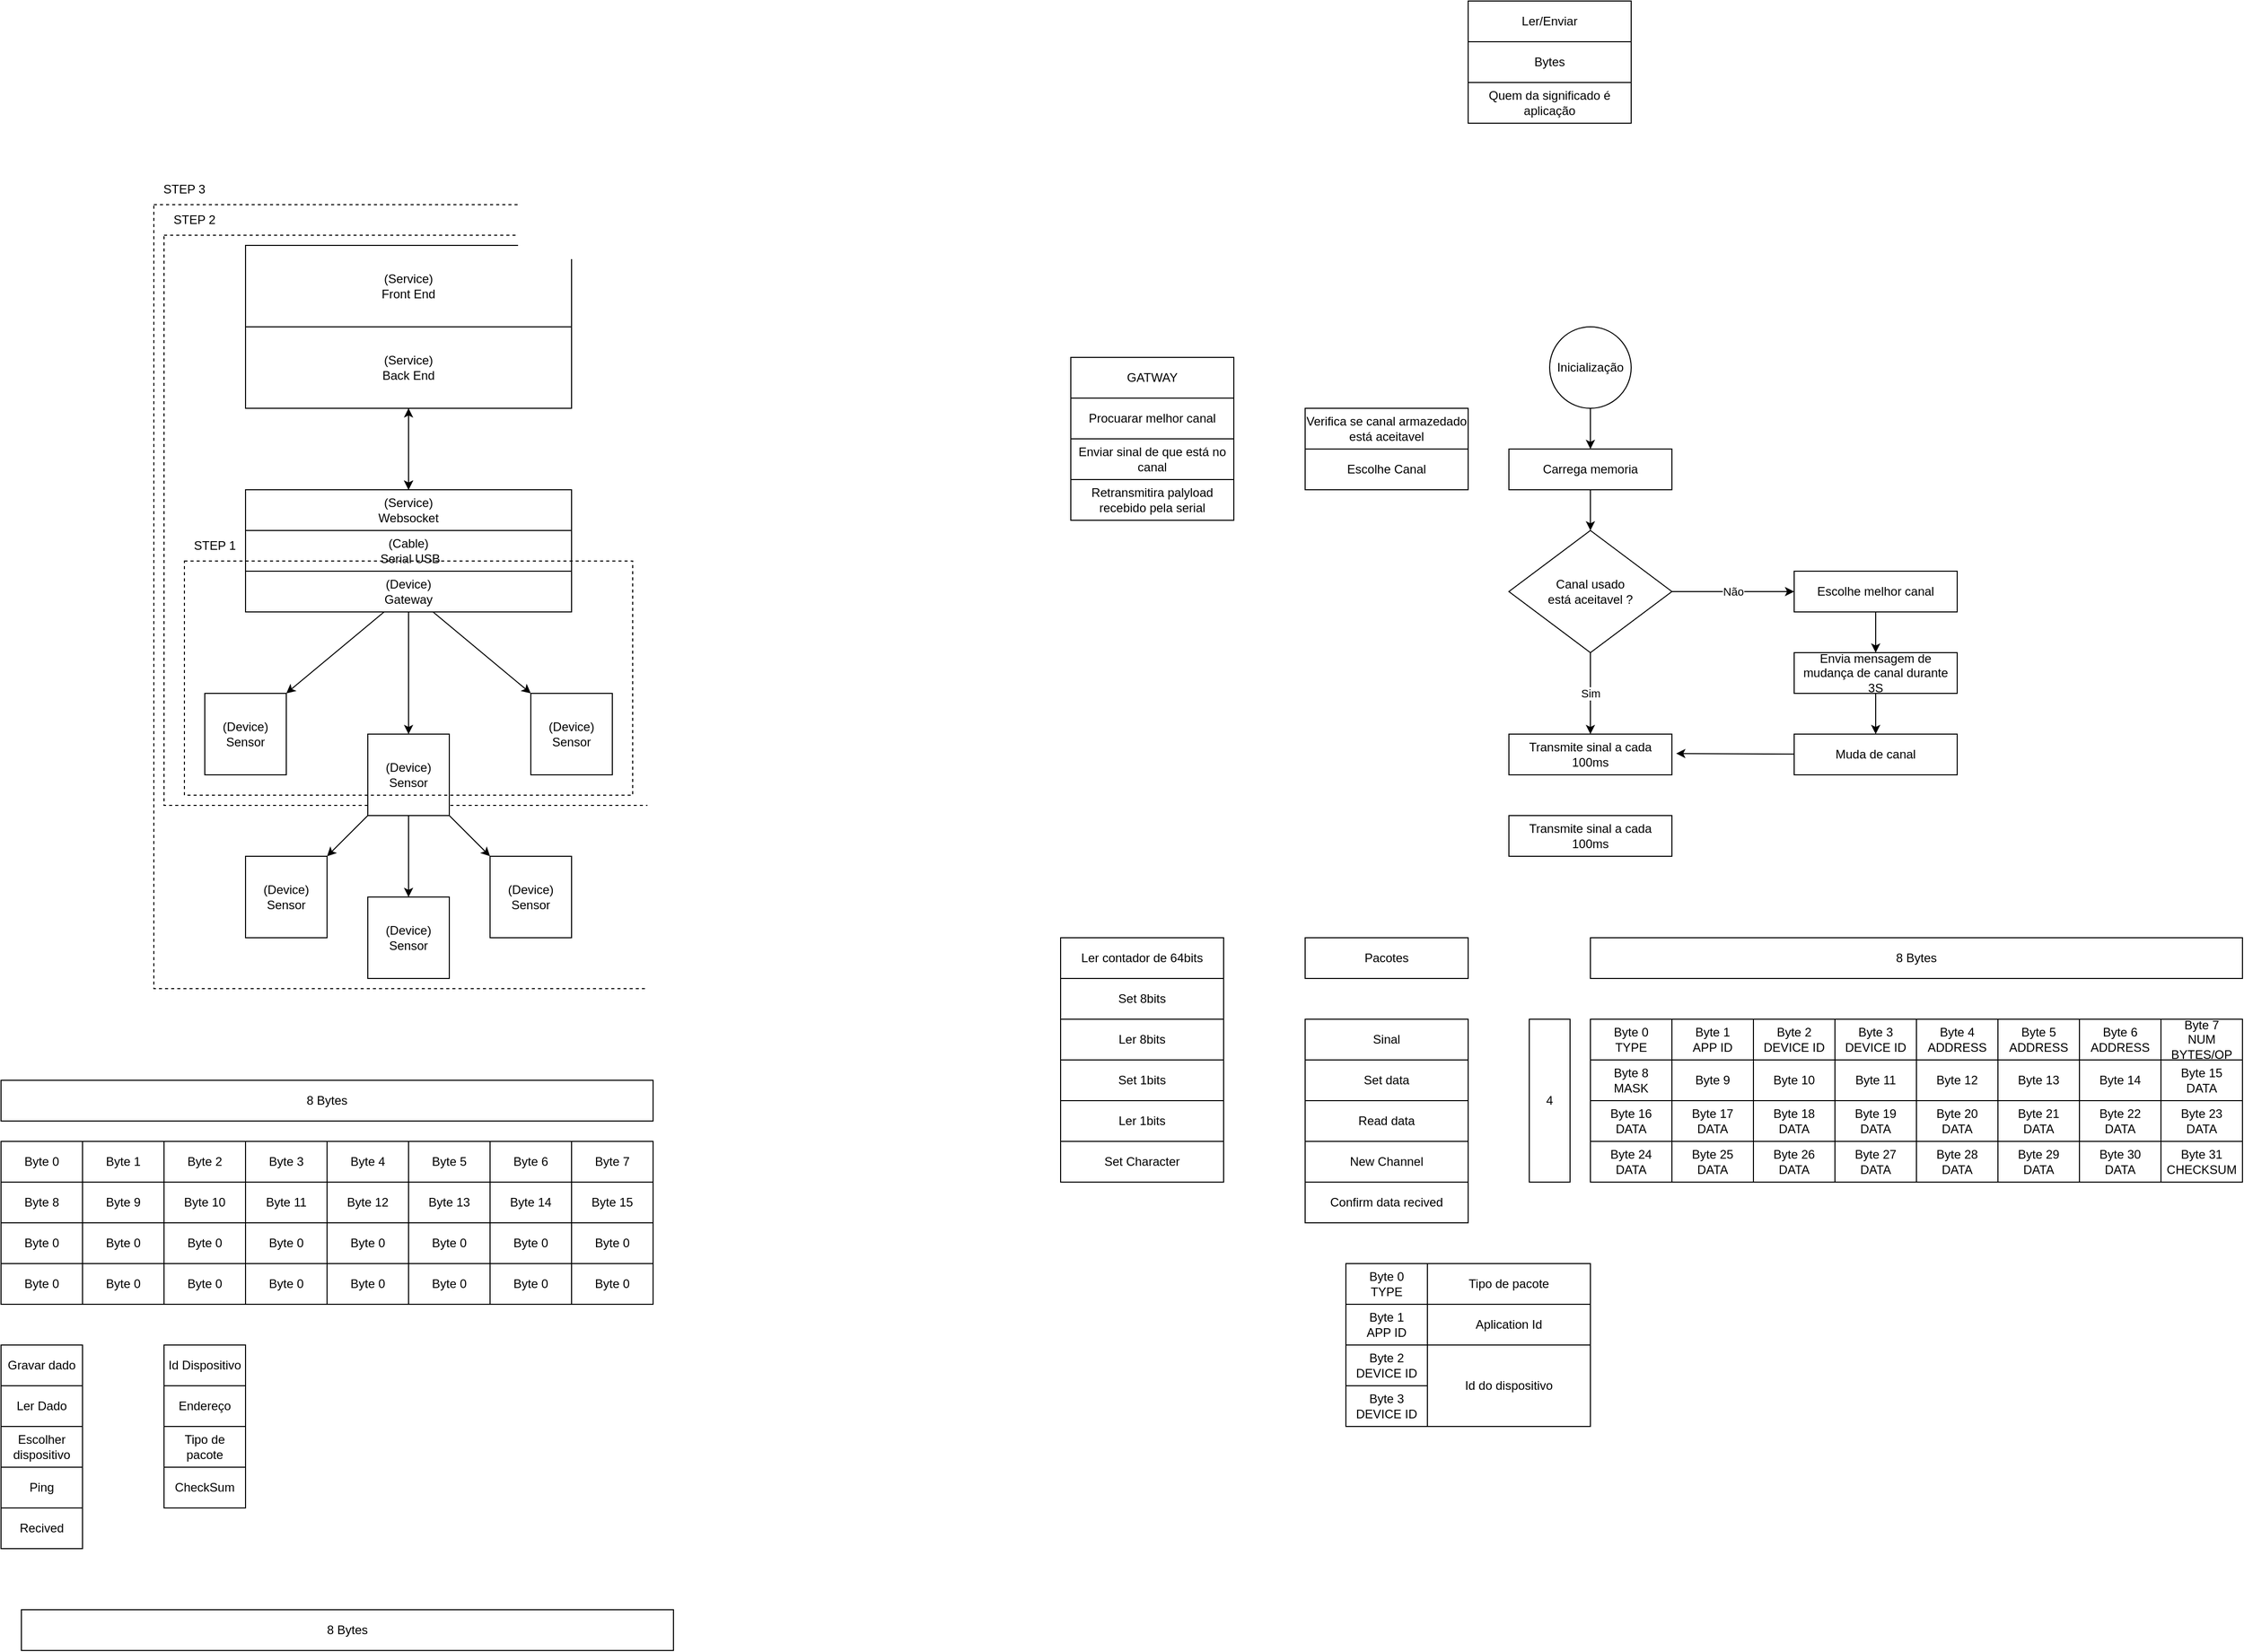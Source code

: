 <mxfile>
    <diagram id="KLx6UI7RwICOfZ4Z-vCU" name="infrastructure">
        <mxGraphModel dx="1018" dy="507" grid="1" gridSize="10" guides="1" tooltips="1" connect="1" arrows="1" fold="1" page="1" pageScale="1" pageWidth="850" pageHeight="1100" math="0" shadow="0">
            <root>
                <mxCell id="0"/>
                <mxCell id="1" parent="0"/>
                <mxCell id="27" value="" style="rounded=0;whiteSpace=wrap;html=1;fillColor=none;dashed=1;" parent="1" vertex="1">
                    <mxGeometry x="190" y="240" width="510" height="770" as="geometry"/>
                </mxCell>
                <mxCell id="23" value="" style="rounded=0;whiteSpace=wrap;html=1;fillColor=none;dashed=1;" parent="1" vertex="1">
                    <mxGeometry x="200" y="270" width="480" height="560" as="geometry"/>
                </mxCell>
                <mxCell id="2" value="(Device)&lt;br&gt;Sensor" style="rounded=0;whiteSpace=wrap;html=1;" parent="1" vertex="1">
                    <mxGeometry x="240" y="720" width="80" height="80" as="geometry"/>
                </mxCell>
                <mxCell id="12" style="edgeStyle=none;html=1;entryX=1;entryY=0;entryDx=0;entryDy=0;startArrow=none;startFill=0;" parent="1" source="3" target="2" edge="1">
                    <mxGeometry relative="1" as="geometry"/>
                </mxCell>
                <mxCell id="13" style="edgeStyle=none;html=1;entryX=0.5;entryY=0;entryDx=0;entryDy=0;startArrow=none;startFill=0;" parent="1" source="3" target="4" edge="1">
                    <mxGeometry relative="1" as="geometry"/>
                </mxCell>
                <mxCell id="14" style="edgeStyle=none;html=1;entryX=0;entryY=0;entryDx=0;entryDy=0;startArrow=none;startFill=0;" parent="1" source="3" target="5" edge="1">
                    <mxGeometry relative="1" as="geometry"/>
                </mxCell>
                <mxCell id="3" value="(Device) &lt;br&gt;Gateway" style="rounded=0;whiteSpace=wrap;html=1;" parent="1" vertex="1">
                    <mxGeometry x="280" y="600" width="320" height="40" as="geometry"/>
                </mxCell>
                <mxCell id="18" style="edgeStyle=none;html=1;entryX=1;entryY=0;entryDx=0;entryDy=0;startArrow=none;startFill=0;" parent="1" source="4" target="16" edge="1">
                    <mxGeometry relative="1" as="geometry"/>
                </mxCell>
                <mxCell id="19" style="edgeStyle=none;html=1;entryX=0.5;entryY=0;entryDx=0;entryDy=0;startArrow=none;startFill=0;" parent="1" source="4" target="15" edge="1">
                    <mxGeometry relative="1" as="geometry"/>
                </mxCell>
                <mxCell id="20" style="edgeStyle=none;html=1;entryX=0;entryY=0;entryDx=0;entryDy=0;startArrow=none;startFill=0;" parent="1" source="4" target="17" edge="1">
                    <mxGeometry relative="1" as="geometry"/>
                </mxCell>
                <mxCell id="4" value="(Device)&lt;br&gt;Sensor" style="rounded=0;whiteSpace=wrap;html=1;" parent="1" vertex="1">
                    <mxGeometry x="400" y="760" width="80" height="80" as="geometry"/>
                </mxCell>
                <mxCell id="5" value="(Device)&lt;br&gt;Sensor" style="rounded=0;whiteSpace=wrap;html=1;" parent="1" vertex="1">
                    <mxGeometry x="560" y="720" width="80" height="80" as="geometry"/>
                </mxCell>
                <mxCell id="6" value="(Cable)&lt;br&gt;&amp;nbsp;Serial USB" style="rounded=0;whiteSpace=wrap;html=1;" parent="1" vertex="1">
                    <mxGeometry x="280" y="560" width="320" height="40" as="geometry"/>
                </mxCell>
                <mxCell id="7" value="(Service)&lt;br&gt;Websocket" style="rounded=0;whiteSpace=wrap;html=1;" parent="1" vertex="1">
                    <mxGeometry x="280" y="520" width="320" height="40" as="geometry"/>
                </mxCell>
                <mxCell id="9" style="edgeStyle=none;html=1;entryX=0.5;entryY=0;entryDx=0;entryDy=0;" parent="1" source="8" target="7" edge="1">
                    <mxGeometry relative="1" as="geometry"/>
                </mxCell>
                <mxCell id="11" value="" style="edgeStyle=none;html=1;startArrow=classic;startFill=1;" parent="1" source="8" target="7" edge="1">
                    <mxGeometry relative="1" as="geometry"/>
                </mxCell>
                <mxCell id="8" value="(Service)&lt;br&gt;Back End" style="rounded=0;whiteSpace=wrap;html=1;" parent="1" vertex="1">
                    <mxGeometry x="280" y="360" width="320" height="80" as="geometry"/>
                </mxCell>
                <mxCell id="15" value="(Device)&lt;br&gt;Sensor" style="rounded=0;whiteSpace=wrap;html=1;" parent="1" vertex="1">
                    <mxGeometry x="400" y="920" width="80" height="80" as="geometry"/>
                </mxCell>
                <mxCell id="16" value="(Device)&lt;br&gt;Sensor" style="rounded=0;whiteSpace=wrap;html=1;" parent="1" vertex="1">
                    <mxGeometry x="280" y="880" width="80" height="80" as="geometry"/>
                </mxCell>
                <mxCell id="17" value="(Device)&lt;br&gt;Sensor" style="rounded=0;whiteSpace=wrap;html=1;" parent="1" vertex="1">
                    <mxGeometry x="520" y="880" width="80" height="80" as="geometry"/>
                </mxCell>
                <mxCell id="21" value="" style="rounded=0;whiteSpace=wrap;html=1;fillColor=none;dashed=1;" parent="1" vertex="1">
                    <mxGeometry x="220" y="590" width="440" height="230" as="geometry"/>
                </mxCell>
                <mxCell id="22" value="STEP 1" style="text;html=1;strokeColor=none;fillColor=none;align=center;verticalAlign=middle;whiteSpace=wrap;rounded=0;dashed=1;" parent="1" vertex="1">
                    <mxGeometry x="220" y="560" width="60" height="30" as="geometry"/>
                </mxCell>
                <mxCell id="24" value="STEP 2" style="text;html=1;strokeColor=none;fillColor=none;align=center;verticalAlign=middle;whiteSpace=wrap;rounded=0;dashed=1;" parent="1" vertex="1">
                    <mxGeometry x="200" y="240" width="60" height="30" as="geometry"/>
                </mxCell>
                <mxCell id="26" value="(Service)&lt;br&gt;Front End" style="rounded=0;whiteSpace=wrap;html=1;" parent="1" vertex="1">
                    <mxGeometry x="280" y="280" width="320" height="80" as="geometry"/>
                </mxCell>
                <mxCell id="28" value="STEP 3" style="text;html=1;strokeColor=none;fillColor=none;align=center;verticalAlign=middle;whiteSpace=wrap;rounded=0;dashed=1;" parent="1" vertex="1">
                    <mxGeometry x="190" y="210" width="60" height="30" as="geometry"/>
                </mxCell>
                <mxCell id="29" value="Byte 0" style="rounded=0;whiteSpace=wrap;html=1;" parent="1" vertex="1">
                    <mxGeometry x="40" y="1160" width="80" height="40" as="geometry"/>
                </mxCell>
                <mxCell id="30" value="Byte 1" style="rounded=0;whiteSpace=wrap;html=1;" parent="1" vertex="1">
                    <mxGeometry x="120" y="1160" width="80" height="40" as="geometry"/>
                </mxCell>
                <mxCell id="31" value="Byte 2" style="rounded=0;whiteSpace=wrap;html=1;" parent="1" vertex="1">
                    <mxGeometry x="200" y="1160" width="80" height="40" as="geometry"/>
                </mxCell>
                <mxCell id="32" value="Byte 3" style="rounded=0;whiteSpace=wrap;html=1;" parent="1" vertex="1">
                    <mxGeometry x="280" y="1160" width="80" height="40" as="geometry"/>
                </mxCell>
                <mxCell id="33" value="8 Bytes" style="rounded=0;whiteSpace=wrap;html=1;" parent="1" vertex="1">
                    <mxGeometry x="40" y="1100" width="640" height="40" as="geometry"/>
                </mxCell>
                <mxCell id="34" value="Byte 4" style="rounded=0;whiteSpace=wrap;html=1;" parent="1" vertex="1">
                    <mxGeometry x="360" y="1160" width="80" height="40" as="geometry"/>
                </mxCell>
                <mxCell id="35" value="Byte 5" style="rounded=0;whiteSpace=wrap;html=1;" parent="1" vertex="1">
                    <mxGeometry x="440" y="1160" width="80" height="40" as="geometry"/>
                </mxCell>
                <mxCell id="36" value="Byte 6" style="rounded=0;whiteSpace=wrap;html=1;" parent="1" vertex="1">
                    <mxGeometry x="520" y="1160" width="80" height="40" as="geometry"/>
                </mxCell>
                <mxCell id="37" value="Byte 7" style="rounded=0;whiteSpace=wrap;html=1;" parent="1" vertex="1">
                    <mxGeometry x="600" y="1160" width="80" height="40" as="geometry"/>
                </mxCell>
                <mxCell id="38" value="Byte 8" style="rounded=0;whiteSpace=wrap;html=1;" parent="1" vertex="1">
                    <mxGeometry x="40" y="1200" width="80" height="40" as="geometry"/>
                </mxCell>
                <mxCell id="39" value="Byte 9" style="rounded=0;whiteSpace=wrap;html=1;" parent="1" vertex="1">
                    <mxGeometry x="120" y="1200" width="80" height="40" as="geometry"/>
                </mxCell>
                <mxCell id="40" value="Byte 10" style="rounded=0;whiteSpace=wrap;html=1;" parent="1" vertex="1">
                    <mxGeometry x="200" y="1200" width="80" height="40" as="geometry"/>
                </mxCell>
                <mxCell id="41" value="Byte 11" style="rounded=0;whiteSpace=wrap;html=1;" parent="1" vertex="1">
                    <mxGeometry x="280" y="1200" width="80" height="40" as="geometry"/>
                </mxCell>
                <mxCell id="42" value="Byte 12" style="rounded=0;whiteSpace=wrap;html=1;" parent="1" vertex="1">
                    <mxGeometry x="360" y="1200" width="80" height="40" as="geometry"/>
                </mxCell>
                <mxCell id="43" value="Byte 13" style="rounded=0;whiteSpace=wrap;html=1;" parent="1" vertex="1">
                    <mxGeometry x="440" y="1200" width="80" height="40" as="geometry"/>
                </mxCell>
                <mxCell id="44" value="Byte 14" style="rounded=0;whiteSpace=wrap;html=1;" parent="1" vertex="1">
                    <mxGeometry x="520" y="1200" width="80" height="40" as="geometry"/>
                </mxCell>
                <mxCell id="45" value="Byte 15" style="rounded=0;whiteSpace=wrap;html=1;" parent="1" vertex="1">
                    <mxGeometry x="600" y="1200" width="80" height="40" as="geometry"/>
                </mxCell>
                <mxCell id="46" value="Byte 0" style="rounded=0;whiteSpace=wrap;html=1;" parent="1" vertex="1">
                    <mxGeometry x="40" y="1240" width="80" height="40" as="geometry"/>
                </mxCell>
                <mxCell id="47" value="Byte 0" style="rounded=0;whiteSpace=wrap;html=1;" parent="1" vertex="1">
                    <mxGeometry x="120" y="1240" width="80" height="40" as="geometry"/>
                </mxCell>
                <mxCell id="48" value="Byte 0" style="rounded=0;whiteSpace=wrap;html=1;" parent="1" vertex="1">
                    <mxGeometry x="200" y="1240" width="80" height="40" as="geometry"/>
                </mxCell>
                <mxCell id="49" value="Byte 0" style="rounded=0;whiteSpace=wrap;html=1;" parent="1" vertex="1">
                    <mxGeometry x="280" y="1240" width="80" height="40" as="geometry"/>
                </mxCell>
                <mxCell id="50" value="Byte 0" style="rounded=0;whiteSpace=wrap;html=1;" parent="1" vertex="1">
                    <mxGeometry x="360" y="1240" width="80" height="40" as="geometry"/>
                </mxCell>
                <mxCell id="51" value="Byte 0" style="rounded=0;whiteSpace=wrap;html=1;" parent="1" vertex="1">
                    <mxGeometry x="440" y="1240" width="80" height="40" as="geometry"/>
                </mxCell>
                <mxCell id="52" value="Byte 0" style="rounded=0;whiteSpace=wrap;html=1;" parent="1" vertex="1">
                    <mxGeometry x="520" y="1240" width="80" height="40" as="geometry"/>
                </mxCell>
                <mxCell id="53" value="Byte 0" style="rounded=0;whiteSpace=wrap;html=1;" parent="1" vertex="1">
                    <mxGeometry x="600" y="1240" width="80" height="40" as="geometry"/>
                </mxCell>
                <mxCell id="54" value="Byte 0" style="rounded=0;whiteSpace=wrap;html=1;" parent="1" vertex="1">
                    <mxGeometry x="40" y="1280" width="80" height="40" as="geometry"/>
                </mxCell>
                <mxCell id="55" value="Byte 0" style="rounded=0;whiteSpace=wrap;html=1;" parent="1" vertex="1">
                    <mxGeometry x="120" y="1280" width="80" height="40" as="geometry"/>
                </mxCell>
                <mxCell id="56" value="Byte 0" style="rounded=0;whiteSpace=wrap;html=1;" parent="1" vertex="1">
                    <mxGeometry x="200" y="1280" width="80" height="40" as="geometry"/>
                </mxCell>
                <mxCell id="57" value="Byte 0" style="rounded=0;whiteSpace=wrap;html=1;" parent="1" vertex="1">
                    <mxGeometry x="280" y="1280" width="80" height="40" as="geometry"/>
                </mxCell>
                <mxCell id="58" value="Byte 0" style="rounded=0;whiteSpace=wrap;html=1;" parent="1" vertex="1">
                    <mxGeometry x="360" y="1280" width="80" height="40" as="geometry"/>
                </mxCell>
                <mxCell id="59" value="Byte 0" style="rounded=0;whiteSpace=wrap;html=1;" parent="1" vertex="1">
                    <mxGeometry x="440" y="1280" width="80" height="40" as="geometry"/>
                </mxCell>
                <mxCell id="60" value="Byte 0" style="rounded=0;whiteSpace=wrap;html=1;" parent="1" vertex="1">
                    <mxGeometry x="520" y="1280" width="80" height="40" as="geometry"/>
                </mxCell>
                <mxCell id="61" value="Byte 0" style="rounded=0;whiteSpace=wrap;html=1;" parent="1" vertex="1">
                    <mxGeometry x="600" y="1280" width="80" height="40" as="geometry"/>
                </mxCell>
                <mxCell id="62" value="Gravar dado" style="rounded=0;whiteSpace=wrap;html=1;" parent="1" vertex="1">
                    <mxGeometry x="40" y="1360" width="80" height="40" as="geometry"/>
                </mxCell>
                <mxCell id="63" value="Ler Dado" style="rounded=0;whiteSpace=wrap;html=1;" parent="1" vertex="1">
                    <mxGeometry x="40" y="1400" width="80" height="40" as="geometry"/>
                </mxCell>
                <mxCell id="64" value="Escolher dispositivo" style="rounded=0;whiteSpace=wrap;html=1;" parent="1" vertex="1">
                    <mxGeometry x="40" y="1440" width="80" height="40" as="geometry"/>
                </mxCell>
                <mxCell id="65" value="Ping" style="rounded=0;whiteSpace=wrap;html=1;" parent="1" vertex="1">
                    <mxGeometry x="40" y="1480" width="80" height="40" as="geometry"/>
                </mxCell>
                <mxCell id="66" value="Recived" style="rounded=0;whiteSpace=wrap;html=1;" parent="1" vertex="1">
                    <mxGeometry x="40" y="1520" width="80" height="40" as="geometry"/>
                </mxCell>
                <mxCell id="67" value="Id Dispositivo" style="rounded=0;whiteSpace=wrap;html=1;" parent="1" vertex="1">
                    <mxGeometry x="200" y="1360" width="80" height="40" as="geometry"/>
                </mxCell>
                <mxCell id="68" value="Endereço" style="rounded=0;whiteSpace=wrap;html=1;" parent="1" vertex="1">
                    <mxGeometry x="200" y="1400" width="80" height="40" as="geometry"/>
                </mxCell>
                <mxCell id="69" value="Tipo de pacote" style="rounded=0;whiteSpace=wrap;html=1;" parent="1" vertex="1">
                    <mxGeometry x="200" y="1440" width="80" height="40" as="geometry"/>
                </mxCell>
                <mxCell id="71" value="CheckSum" style="rounded=0;whiteSpace=wrap;html=1;" parent="1" vertex="1">
                    <mxGeometry x="200" y="1480" width="80" height="40" as="geometry"/>
                </mxCell>
                <mxCell id="72" value="8 Bytes" style="rounded=0;whiteSpace=wrap;html=1;" vertex="1" parent="1">
                    <mxGeometry x="60" y="1620" width="640" height="40" as="geometry"/>
                </mxCell>
                <mxCell id="73" value="Procuarar melhor canal" style="rounded=0;whiteSpace=wrap;html=1;" vertex="1" parent="1">
                    <mxGeometry x="1090" y="430" width="160" height="40" as="geometry"/>
                </mxCell>
                <mxCell id="74" value="Enviar sinal de que está no canal" style="rounded=0;whiteSpace=wrap;html=1;" vertex="1" parent="1">
                    <mxGeometry x="1090" y="470" width="160" height="40" as="geometry"/>
                </mxCell>
                <mxCell id="75" value="GATWAY" style="rounded=0;whiteSpace=wrap;html=1;" vertex="1" parent="1">
                    <mxGeometry x="1090" y="390" width="160" height="40" as="geometry"/>
                </mxCell>
                <mxCell id="76" value="Retransmitira palyload recebido pela serial" style="rounded=0;whiteSpace=wrap;html=1;" vertex="1" parent="1">
                    <mxGeometry x="1090" y="510" width="160" height="40" as="geometry"/>
                </mxCell>
                <mxCell id="78" value="Ler/Enviar" style="rounded=0;whiteSpace=wrap;html=1;" vertex="1" parent="1">
                    <mxGeometry x="1480" y="40" width="160" height="40" as="geometry"/>
                </mxCell>
                <mxCell id="79" value="Bytes" style="rounded=0;whiteSpace=wrap;html=1;" vertex="1" parent="1">
                    <mxGeometry x="1480" y="80" width="160" height="40" as="geometry"/>
                </mxCell>
                <mxCell id="80" value="Quem da significado é aplicação" style="rounded=0;whiteSpace=wrap;html=1;" vertex="1" parent="1">
                    <mxGeometry x="1480" y="120" width="160" height="40" as="geometry"/>
                </mxCell>
                <mxCell id="92" style="edgeStyle=none;html=1;entryX=0.5;entryY=0;entryDx=0;entryDy=0;" edge="1" parent="1" source="81" target="91">
                    <mxGeometry relative="1" as="geometry"/>
                </mxCell>
                <mxCell id="81" value="Escolhe melhor canal" style="rounded=0;whiteSpace=wrap;html=1;" vertex="1" parent="1">
                    <mxGeometry x="1800" y="600" width="160" height="40" as="geometry"/>
                </mxCell>
                <mxCell id="82" value="Verifica se canal armazedado está aceitavel" style="rounded=0;whiteSpace=wrap;html=1;" vertex="1" parent="1">
                    <mxGeometry x="1320" y="440" width="160" height="40" as="geometry"/>
                </mxCell>
                <mxCell id="83" value="Escolhe Canal" style="rounded=0;whiteSpace=wrap;html=1;" vertex="1" parent="1">
                    <mxGeometry x="1320" y="480" width="160" height="40" as="geometry"/>
                </mxCell>
                <mxCell id="98" style="edgeStyle=none;html=1;entryX=0.5;entryY=0;entryDx=0;entryDy=0;" edge="1" parent="1" source="84" target="87">
                    <mxGeometry relative="1" as="geometry"/>
                </mxCell>
                <mxCell id="84" value="Inicialização" style="ellipse;whiteSpace=wrap;html=1;aspect=fixed;" vertex="1" parent="1">
                    <mxGeometry x="1560" y="360" width="80" height="80" as="geometry"/>
                </mxCell>
                <mxCell id="90" value="Não" style="edgeStyle=none;html=1;entryX=0;entryY=0.5;entryDx=0;entryDy=0;" edge="1" parent="1" source="86" target="81">
                    <mxGeometry relative="1" as="geometry"/>
                </mxCell>
                <mxCell id="96" value="Sim" style="edgeStyle=none;html=1;entryX=0.5;entryY=0;entryDx=0;entryDy=0;" edge="1" parent="1" source="86" target="95">
                    <mxGeometry relative="1" as="geometry"/>
                </mxCell>
                <mxCell id="86" value="Canal usado &lt;br&gt;está aceitavel ?" style="rhombus;whiteSpace=wrap;html=1;" vertex="1" parent="1">
                    <mxGeometry x="1520" y="560" width="160" height="120" as="geometry"/>
                </mxCell>
                <mxCell id="99" style="edgeStyle=none;html=1;entryX=0.5;entryY=0;entryDx=0;entryDy=0;" edge="1" parent="1" source="87" target="86">
                    <mxGeometry relative="1" as="geometry"/>
                </mxCell>
                <mxCell id="87" value="Carrega memoria" style="rounded=0;whiteSpace=wrap;html=1;" vertex="1" parent="1">
                    <mxGeometry x="1520" y="480" width="160" height="40" as="geometry"/>
                </mxCell>
                <mxCell id="94" style="edgeStyle=none;html=1;entryX=0.5;entryY=0;entryDx=0;entryDy=0;" edge="1" parent="1" source="91" target="93">
                    <mxGeometry relative="1" as="geometry"/>
                </mxCell>
                <mxCell id="91" value="Envia mensagem de mudança de canal durante 3S" style="rounded=0;whiteSpace=wrap;html=1;" vertex="1" parent="1">
                    <mxGeometry x="1800" y="680" width="160" height="40" as="geometry"/>
                </mxCell>
                <mxCell id="97" style="edgeStyle=none;html=1;entryX=1.026;entryY=0.476;entryDx=0;entryDy=0;entryPerimeter=0;" edge="1" parent="1" source="93" target="95">
                    <mxGeometry relative="1" as="geometry"/>
                </mxCell>
                <mxCell id="93" value="Muda de canal" style="rounded=0;whiteSpace=wrap;html=1;" vertex="1" parent="1">
                    <mxGeometry x="1800" y="760" width="160" height="40" as="geometry"/>
                </mxCell>
                <mxCell id="95" value="Transmite sinal a cada 100ms" style="rounded=0;whiteSpace=wrap;html=1;" vertex="1" parent="1">
                    <mxGeometry x="1520" y="760" width="160" height="40" as="geometry"/>
                </mxCell>
                <mxCell id="100" value="Transmite sinal a cada 100ms" style="rounded=0;whiteSpace=wrap;html=1;" vertex="1" parent="1">
                    <mxGeometry x="1520" y="840" width="160" height="40" as="geometry"/>
                </mxCell>
                <mxCell id="101" value="Ler contador de 64bits" style="rounded=0;whiteSpace=wrap;html=1;" vertex="1" parent="1">
                    <mxGeometry x="1080" y="960" width="160" height="40" as="geometry"/>
                </mxCell>
                <mxCell id="102" value="Set 8bits" style="rounded=0;whiteSpace=wrap;html=1;" vertex="1" parent="1">
                    <mxGeometry x="1080" y="1000" width="160" height="40" as="geometry"/>
                </mxCell>
                <mxCell id="103" value="Ler 8bits" style="rounded=0;whiteSpace=wrap;html=1;" vertex="1" parent="1">
                    <mxGeometry x="1080" y="1040" width="160" height="40" as="geometry"/>
                </mxCell>
                <mxCell id="104" value="Set 1bits" style="rounded=0;whiteSpace=wrap;html=1;" vertex="1" parent="1">
                    <mxGeometry x="1080" y="1080" width="160" height="40" as="geometry"/>
                </mxCell>
                <mxCell id="105" value="Ler 1bits" style="rounded=0;whiteSpace=wrap;html=1;" vertex="1" parent="1">
                    <mxGeometry x="1080" y="1120" width="160" height="40" as="geometry"/>
                </mxCell>
                <mxCell id="106" value="Set Character" style="rounded=0;whiteSpace=wrap;html=1;" vertex="1" parent="1">
                    <mxGeometry x="1080" y="1160" width="160" height="40" as="geometry"/>
                </mxCell>
                <mxCell id="107" value="Pacotes" style="rounded=0;whiteSpace=wrap;html=1;" vertex="1" parent="1">
                    <mxGeometry x="1320" y="960" width="160" height="40" as="geometry"/>
                </mxCell>
                <mxCell id="108" value="Sinal" style="rounded=0;whiteSpace=wrap;html=1;" vertex="1" parent="1">
                    <mxGeometry x="1320" y="1040" width="160" height="40" as="geometry"/>
                </mxCell>
                <mxCell id="109" value="Set data" style="rounded=0;whiteSpace=wrap;html=1;" vertex="1" parent="1">
                    <mxGeometry x="1320" y="1080" width="160" height="40" as="geometry"/>
                </mxCell>
                <mxCell id="110" value="Read data" style="rounded=0;whiteSpace=wrap;html=1;" vertex="1" parent="1">
                    <mxGeometry x="1320" y="1120" width="160" height="40" as="geometry"/>
                </mxCell>
                <mxCell id="111" value="New Channel" style="rounded=0;whiteSpace=wrap;html=1;" vertex="1" parent="1">
                    <mxGeometry x="1320" y="1160" width="160" height="40" as="geometry"/>
                </mxCell>
                <mxCell id="112" value="Confirm data recived" style="rounded=0;whiteSpace=wrap;html=1;" vertex="1" parent="1">
                    <mxGeometry x="1320" y="1200" width="160" height="40" as="geometry"/>
                </mxCell>
                <mxCell id="113" value="Byte 0&lt;br&gt;TYPE" style="rounded=0;whiteSpace=wrap;html=1;" vertex="1" parent="1">
                    <mxGeometry x="1600" y="1040" width="80" height="40" as="geometry"/>
                </mxCell>
                <mxCell id="114" value="Byte 2&lt;br&gt;DEVICE ID" style="rounded=0;whiteSpace=wrap;html=1;" vertex="1" parent="1">
                    <mxGeometry x="1760" y="1040" width="80" height="40" as="geometry"/>
                </mxCell>
                <mxCell id="115" value="Byte 3&lt;br&gt;DEVICE ID" style="rounded=0;whiteSpace=wrap;html=1;" vertex="1" parent="1">
                    <mxGeometry x="1840" y="1040" width="80" height="40" as="geometry"/>
                </mxCell>
                <mxCell id="117" value="8 Bytes" style="rounded=0;whiteSpace=wrap;html=1;" vertex="1" parent="1">
                    <mxGeometry x="1600" y="960" width="640" height="40" as="geometry"/>
                </mxCell>
                <mxCell id="118" value="Byte 4&lt;br&gt;ADDRESS" style="rounded=0;whiteSpace=wrap;html=1;" vertex="1" parent="1">
                    <mxGeometry x="1920" y="1040" width="80" height="40" as="geometry"/>
                </mxCell>
                <mxCell id="119" value="Byte 5&lt;br&gt;ADDRESS" style="rounded=0;whiteSpace=wrap;html=1;" vertex="1" parent="1">
                    <mxGeometry x="2000" y="1040" width="80" height="40" as="geometry"/>
                </mxCell>
                <mxCell id="120" value="Byte 6&lt;br&gt;ADDRESS" style="rounded=0;whiteSpace=wrap;html=1;" vertex="1" parent="1">
                    <mxGeometry x="2080" y="1040" width="80" height="40" as="geometry"/>
                </mxCell>
                <mxCell id="121" value="Byte 7&lt;br&gt;NUM BYTES/OP" style="rounded=0;whiteSpace=wrap;html=1;" vertex="1" parent="1">
                    <mxGeometry x="2160" y="1040" width="80" height="40" as="geometry"/>
                </mxCell>
                <mxCell id="122" value="4" style="rounded=0;whiteSpace=wrap;html=1;" vertex="1" parent="1">
                    <mxGeometry x="1540" y="1040" width="40" height="160" as="geometry"/>
                </mxCell>
                <mxCell id="123" value="Byte 8&lt;br&gt;MASK" style="rounded=0;whiteSpace=wrap;html=1;" vertex="1" parent="1">
                    <mxGeometry x="1600" y="1080" width="80" height="40" as="geometry"/>
                </mxCell>
                <mxCell id="124" value="Byte 16&lt;br&gt;DATA" style="rounded=0;whiteSpace=wrap;html=1;" vertex="1" parent="1">
                    <mxGeometry x="1600" y="1120" width="80" height="40" as="geometry"/>
                </mxCell>
                <mxCell id="126" value="Byte 9" style="rounded=0;whiteSpace=wrap;html=1;" vertex="1" parent="1">
                    <mxGeometry x="1680" y="1080" width="80" height="40" as="geometry"/>
                </mxCell>
                <mxCell id="127" value="Byte 17&lt;br&gt;DATA" style="rounded=0;whiteSpace=wrap;html=1;" vertex="1" parent="1">
                    <mxGeometry x="1680" y="1120" width="80" height="40" as="geometry"/>
                </mxCell>
                <mxCell id="129" value="Byte 0&lt;br&gt;TYPE" style="rounded=0;whiteSpace=wrap;html=1;" vertex="1" parent="1">
                    <mxGeometry x="1360" y="1280" width="80" height="40" as="geometry"/>
                </mxCell>
                <mxCell id="130" value="Tipo de pacote" style="rounded=0;whiteSpace=wrap;html=1;" vertex="1" parent="1">
                    <mxGeometry x="1440" y="1280" width="160" height="40" as="geometry"/>
                </mxCell>
                <mxCell id="134" value="" style="edgeStyle=none;html=1;startArrow=none;" edge="1" parent="1" source="135" target="129">
                    <mxGeometry relative="1" as="geometry"/>
                </mxCell>
                <mxCell id="131" value="Byte 2&lt;br&gt;DEVICE ID" style="rounded=0;whiteSpace=wrap;html=1;" vertex="1" parent="1">
                    <mxGeometry x="1360" y="1360" width="80" height="40" as="geometry"/>
                </mxCell>
                <mxCell id="132" value="Byte 3&lt;br&gt;DEVICE ID" style="rounded=0;whiteSpace=wrap;html=1;" vertex="1" parent="1">
                    <mxGeometry x="1360" y="1400" width="80" height="40" as="geometry"/>
                </mxCell>
                <mxCell id="133" value="Id do dispositivo" style="rounded=0;whiteSpace=wrap;html=1;" vertex="1" parent="1">
                    <mxGeometry x="1440" y="1360" width="160" height="80" as="geometry"/>
                </mxCell>
                <mxCell id="136" value="" style="edgeStyle=none;html=1;endArrow=none;" edge="1" parent="1" source="131" target="135">
                    <mxGeometry relative="1" as="geometry">
                        <mxPoint x="1400" y="1360.0" as="sourcePoint"/>
                        <mxPoint x="1400" y="1320.0" as="targetPoint"/>
                    </mxGeometry>
                </mxCell>
                <mxCell id="135" value="Byte 1&lt;br&gt;APP ID" style="rounded=0;whiteSpace=wrap;html=1;" vertex="1" parent="1">
                    <mxGeometry x="1360" y="1320" width="80" height="40" as="geometry"/>
                </mxCell>
                <mxCell id="137" value="Aplication Id" style="rounded=0;whiteSpace=wrap;html=1;" vertex="1" parent="1">
                    <mxGeometry x="1440" y="1320" width="160" height="40" as="geometry"/>
                </mxCell>
                <mxCell id="138" value="Byte 1&lt;br&gt;APP ID" style="rounded=0;whiteSpace=wrap;html=1;" vertex="1" parent="1">
                    <mxGeometry x="1680" y="1040" width="80" height="40" as="geometry"/>
                </mxCell>
                <mxCell id="139" value="Byte 10" style="rounded=0;whiteSpace=wrap;html=1;" vertex="1" parent="1">
                    <mxGeometry x="1760" y="1080" width="80" height="40" as="geometry"/>
                </mxCell>
                <mxCell id="141" value="Byte 11" style="rounded=0;whiteSpace=wrap;html=1;" vertex="1" parent="1">
                    <mxGeometry x="1840" y="1080" width="80" height="40" as="geometry"/>
                </mxCell>
                <mxCell id="142" value="Byte 12" style="rounded=0;whiteSpace=wrap;html=1;" vertex="1" parent="1">
                    <mxGeometry x="1920" y="1080" width="80" height="40" as="geometry"/>
                </mxCell>
                <mxCell id="143" value="Byte 13" style="rounded=0;whiteSpace=wrap;html=1;" vertex="1" parent="1">
                    <mxGeometry x="2000" y="1080" width="80" height="40" as="geometry"/>
                </mxCell>
                <mxCell id="144" value="Byte 14" style="rounded=0;whiteSpace=wrap;html=1;" vertex="1" parent="1">
                    <mxGeometry x="2080" y="1080" width="80" height="40" as="geometry"/>
                </mxCell>
                <mxCell id="145" value="Byte 15&lt;br&gt;DATA" style="rounded=0;whiteSpace=wrap;html=1;" vertex="1" parent="1">
                    <mxGeometry x="2160" y="1080" width="80" height="40" as="geometry"/>
                </mxCell>
                <mxCell id="147" value="Byte 18&lt;br&gt;DATA" style="rounded=0;whiteSpace=wrap;html=1;" vertex="1" parent="1">
                    <mxGeometry x="1760" y="1120" width="80" height="40" as="geometry"/>
                </mxCell>
                <mxCell id="148" value="Byte 19&lt;br&gt;DATA" style="rounded=0;whiteSpace=wrap;html=1;" vertex="1" parent="1">
                    <mxGeometry x="1840" y="1120" width="80" height="40" as="geometry"/>
                </mxCell>
                <mxCell id="149" value="Byte 20&lt;br&gt;DATA" style="rounded=0;whiteSpace=wrap;html=1;" vertex="1" parent="1">
                    <mxGeometry x="1920" y="1120" width="80" height="40" as="geometry"/>
                </mxCell>
                <mxCell id="150" value="Byte 21&lt;br&gt;DATA" style="rounded=0;whiteSpace=wrap;html=1;" vertex="1" parent="1">
                    <mxGeometry x="2000" y="1120" width="80" height="40" as="geometry"/>
                </mxCell>
                <mxCell id="151" value="Byte 23&lt;br&gt;DATA" style="rounded=0;whiteSpace=wrap;html=1;" vertex="1" parent="1">
                    <mxGeometry x="2160" y="1120" width="80" height="40" as="geometry"/>
                </mxCell>
                <mxCell id="152" value="Byte 22&lt;br&gt;DATA" style="rounded=0;whiteSpace=wrap;html=1;" vertex="1" parent="1">
                    <mxGeometry x="2080" y="1120" width="80" height="40" as="geometry"/>
                </mxCell>
                <mxCell id="153" value="Byte 29&lt;br&gt;DATA" style="rounded=0;whiteSpace=wrap;html=1;" vertex="1" parent="1">
                    <mxGeometry x="2000" y="1160" width="80" height="40" as="geometry"/>
                </mxCell>
                <mxCell id="154" value="Byte 28&lt;br&gt;DATA" style="rounded=0;whiteSpace=wrap;html=1;" vertex="1" parent="1">
                    <mxGeometry x="1920" y="1160" width="80" height="40" as="geometry"/>
                </mxCell>
                <mxCell id="155" value="Byte 27&lt;br&gt;DATA" style="rounded=0;whiteSpace=wrap;html=1;" vertex="1" parent="1">
                    <mxGeometry x="1840" y="1160" width="80" height="40" as="geometry"/>
                </mxCell>
                <mxCell id="156" value="Byte 26&lt;br&gt;DATA" style="rounded=0;whiteSpace=wrap;html=1;" vertex="1" parent="1">
                    <mxGeometry x="1760" y="1160" width="80" height="40" as="geometry"/>
                </mxCell>
                <mxCell id="157" value="Byte 25&lt;br&gt;DATA" style="rounded=0;whiteSpace=wrap;html=1;" vertex="1" parent="1">
                    <mxGeometry x="1680" y="1160" width="80" height="40" as="geometry"/>
                </mxCell>
                <mxCell id="158" value="Byte 24&lt;br&gt;DATA" style="rounded=0;whiteSpace=wrap;html=1;" vertex="1" parent="1">
                    <mxGeometry x="1600" y="1160" width="80" height="40" as="geometry"/>
                </mxCell>
                <mxCell id="159" value="Byte 30&lt;br&gt;DATA" style="rounded=0;whiteSpace=wrap;html=1;" vertex="1" parent="1">
                    <mxGeometry x="2080" y="1160" width="80" height="40" as="geometry"/>
                </mxCell>
                <mxCell id="160" value="Byte 31&lt;br&gt;CHECKSUM" style="rounded=0;whiteSpace=wrap;html=1;" vertex="1" parent="1">
                    <mxGeometry x="2160" y="1160" width="80" height="40" as="geometry"/>
                </mxCell>
            </root>
        </mxGraphModel>
    </diagram>
</mxfile>